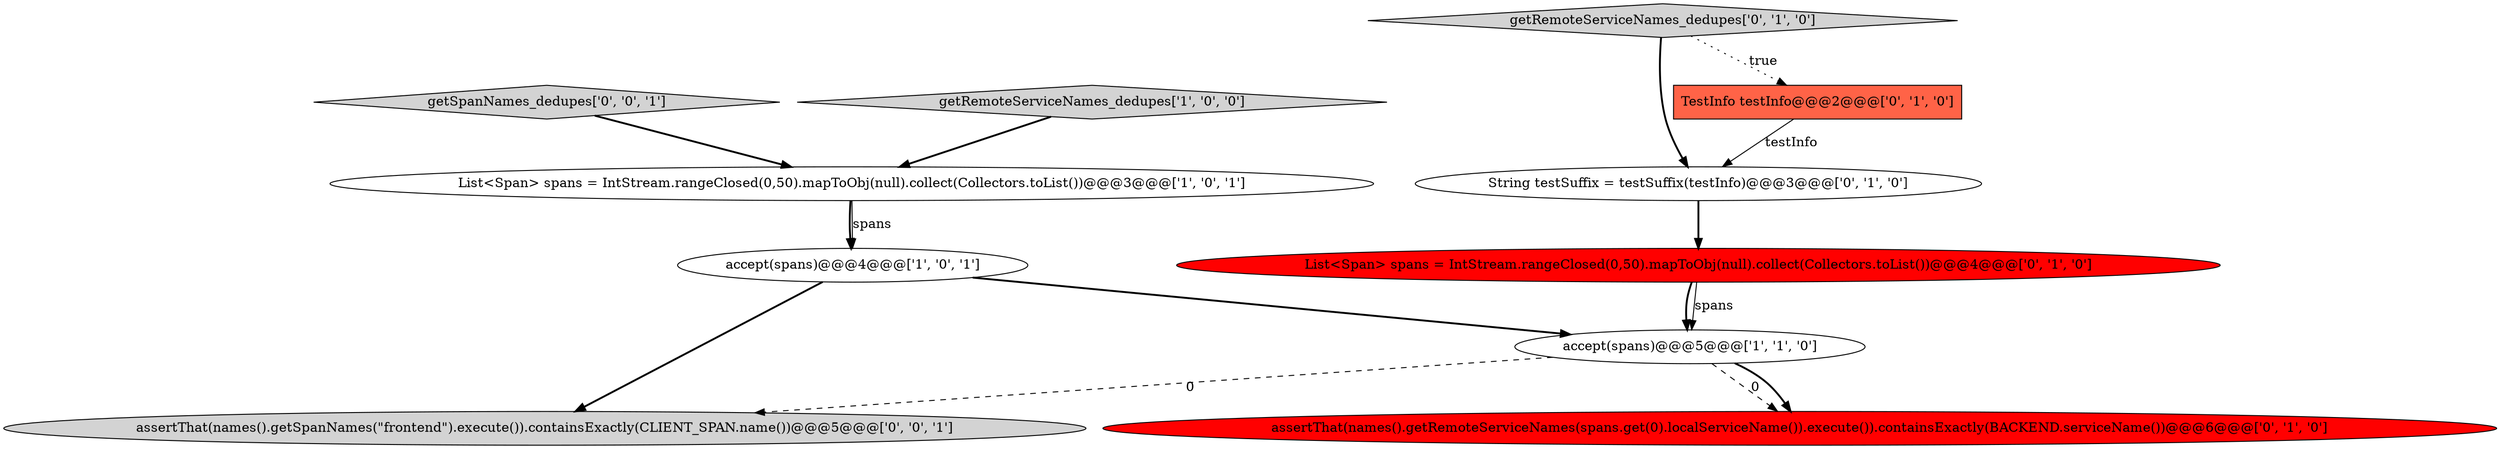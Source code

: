 digraph {
9 [style = filled, label = "getSpanNames_dedupes['0', '0', '1']", fillcolor = lightgray, shape = diamond image = "AAA0AAABBB3BBB"];
6 [style = filled, label = "String testSuffix = testSuffix(testInfo)@@@3@@@['0', '1', '0']", fillcolor = white, shape = ellipse image = "AAA0AAABBB2BBB"];
10 [style = filled, label = "assertThat(names().getSpanNames(\"frontend\").execute()).containsExactly(CLIENT_SPAN.name())@@@5@@@['0', '0', '1']", fillcolor = lightgray, shape = ellipse image = "AAA0AAABBB3BBB"];
5 [style = filled, label = "List<Span> spans = IntStream.rangeClosed(0,50).mapToObj(null).collect(Collectors.toList())@@@4@@@['0', '1', '0']", fillcolor = red, shape = ellipse image = "AAA1AAABBB2BBB"];
3 [style = filled, label = "List<Span> spans = IntStream.rangeClosed(0,50).mapToObj(null).collect(Collectors.toList())@@@3@@@['1', '0', '1']", fillcolor = white, shape = ellipse image = "AAA0AAABBB1BBB"];
2 [style = filled, label = "getRemoteServiceNames_dedupes['1', '0', '0']", fillcolor = lightgray, shape = diamond image = "AAA0AAABBB1BBB"];
4 [style = filled, label = "assertThat(names().getRemoteServiceNames(spans.get(0).localServiceName()).execute()).containsExactly(BACKEND.serviceName())@@@6@@@['0', '1', '0']", fillcolor = red, shape = ellipse image = "AAA1AAABBB2BBB"];
1 [style = filled, label = "accept(spans)@@@5@@@['1', '1', '0']", fillcolor = white, shape = ellipse image = "AAA0AAABBB1BBB"];
0 [style = filled, label = "accept(spans)@@@4@@@['1', '0', '1']", fillcolor = white, shape = ellipse image = "AAA0AAABBB1BBB"];
7 [style = filled, label = "TestInfo testInfo@@@2@@@['0', '1', '0']", fillcolor = tomato, shape = box image = "AAA1AAABBB2BBB"];
8 [style = filled, label = "getRemoteServiceNames_dedupes['0', '1', '0']", fillcolor = lightgray, shape = diamond image = "AAA0AAABBB2BBB"];
1->4 [style = dashed, label="0"];
9->3 [style = bold, label=""];
7->6 [style = solid, label="testInfo"];
3->0 [style = bold, label=""];
6->5 [style = bold, label=""];
5->1 [style = bold, label=""];
1->4 [style = bold, label=""];
8->6 [style = bold, label=""];
0->10 [style = bold, label=""];
8->7 [style = dotted, label="true"];
1->10 [style = dashed, label="0"];
0->1 [style = bold, label=""];
5->1 [style = solid, label="spans"];
2->3 [style = bold, label=""];
3->0 [style = solid, label="spans"];
}
